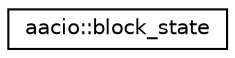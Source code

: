 digraph "Graphical Class Hierarchy"
{
  edge [fontname="Helvetica",fontsize="10",labelfontname="Helvetica",labelfontsize="10"];
  node [fontname="Helvetica",fontsize="10",shape=record];
  rankdir="LR";
  Node0 [label="aacio::block_state",height=0.2,width=0.4,color="black", fillcolor="white", style="filled",URL="$structaacio_1_1block__state.html"];
}
